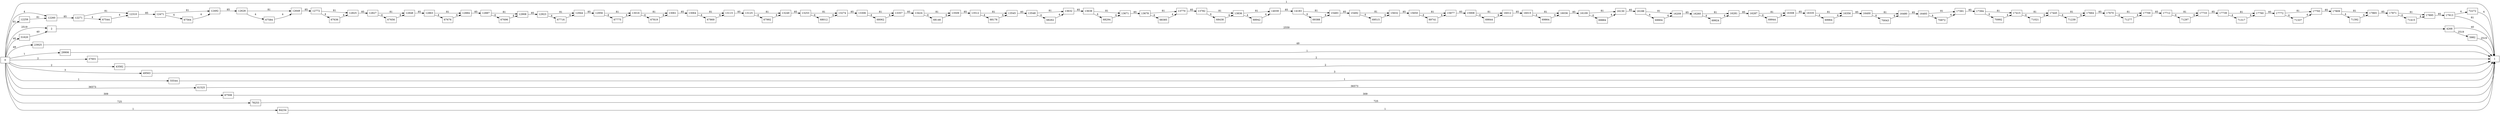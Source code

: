 digraph {
	graph [rankdir=LR]
	node [shape=rectangle]
	2 -> 4268 [label=2559]
	4268 -> 1 [label=40]
	4268 -> 5982 [label=2519]
	5982 -> 1 [label=2519]
	12259 -> 12260 [label=81]
	12260 -> 12271 [label=85]
	12271 -> 12310 [label=81]
	12271 -> 67544 [label=4]
	12310 -> 12471 [label=85]
	12471 -> 12492 [label=81]
	12471 -> 67564 [label=4]
	12492 -> 12628 [label=85]
	12628 -> 12649 [label=81]
	12628 -> 67584 [label=4]
	12649 -> 12772 [label=85]
	12772 -> 12825 [label=81]
	12772 -> 67636 [label=4]
	12825 -> 12827 [label=85]
	12827 -> 12848 [label=81]
	12827 -> 67656 [label=4]
	12848 -> 12863 [label=85]
	12863 -> 12884 [label=81]
	12863 -> 67676 [label=4]
	12884 -> 12887 [label=85]
	12887 -> 12908 [label=81]
	12887 -> 67696 [label=4]
	12908 -> 12923 [label=85]
	12923 -> 12944 [label=81]
	12923 -> 67716 [label=4]
	12944 -> 12956 [label=85]
	12956 -> 13016 [label=81]
	12956 -> 67775 [label=4]
	13016 -> 13061 [label=81]
	13016 -> 67819 [label=4]
	13061 -> 13064 [label=85]
	13064 -> 13115 [label=81]
	13064 -> 67869 [label=4]
	13115 -> 13125 [label=85]
	13125 -> 13249 [label=81]
	13125 -> 67992 [label=4]
	13249 -> 13253 [label=85]
	13253 -> 13274 [label=81]
	13253 -> 68012 [label=4]
	13274 -> 13306 [label=85]
	13306 -> 13357 [label=81]
	13306 -> 68062 [label=4]
	13357 -> 13424 [label=85]
	13424 -> 13509 [label=81]
	13424 -> 68146 [label=4]
	13509 -> 13512 [label=85]
	13512 -> 13545 [label=81]
	13512 -> 68178 [label=4]
	13545 -> 13548 [label=85]
	13548 -> 13632 [label=81]
	13548 -> 68262 [label=4]
	13632 -> 13638 [label=85]
	13638 -> 13671 [label=81]
	13638 -> 68294 [label=4]
	13671 -> 13678 [label=85]
	13678 -> 13770 [label=81]
	13678 -> 68385 [label=4]
	13770 -> 13782 [label=85]
	13782 -> 13836 [label=81]
	13782 -> 68438 [label=4]
	13836 -> 14039 [label=81]
	13836 -> 68942 [label=4]
	14039 -> 14183 [label=85]
	14183 -> 15483 [label=81]
	14183 -> 69388 [label=4]
	15483 -> 15492 [label=85]
	15492 -> 15632 [label=81]
	15492 -> 69515 [label=4]
	15632 -> 15650 [label=85]
	15650 -> 15877 [label=81]
	15650 -> 69741 [label=4]
	15877 -> 15908 [label=85]
	15908 -> 16012 [label=81]
	15908 -> 69844 [label=4]
	16012 -> 16015 [label=85]
	16015 -> 16036 [label=81]
	16015 -> 69864 [label=4]
	16036 -> 16109 [label=85]
	16109 -> 16130 [label=81]
	16109 -> 69884 [label=4]
	16130 -> 16188 [label=85]
	16188 -> 16209 [label=81]
	16188 -> 69904 [label=4]
	16209 -> 16260 [label=85]
	16260 -> 16281 [label=81]
	16260 -> 69924 [label=4]
	16281 -> 16287 [label=85]
	16287 -> 16308 [label=81]
	16287 -> 69944 [label=4]
	16308 -> 16335 [label=85]
	16335 -> 16356 [label=81]
	16335 -> 69964 [label=4]
	16356 -> 16400 [label=85]
	16400 -> 16480 [label=81]
	16400 -> 70043 [label=4]
	16480 -> 16493 [label=85]
	16493 -> 17391 [label=81]
	16493 -> 70972 [label=4]
	17391 -> 17394 [label=85]
	17394 -> 17415 [label=81]
	17394 -> 70992 [label=4]
	17415 -> 17445 [label=81]
	17415 -> 71021 [label=4]
	17445 -> 17664 [label=81]
	17445 -> 71239 [label=4]
	17664 -> 17670 [label=85]
	17670 -> 17709 [label=81]
	17670 -> 71277 [label=4]
	17709 -> 17712 [label=85]
	17712 -> 17733 [label=81]
	17712 -> 71297 [label=4]
	17733 -> 17739 [label=85]
	17739 -> 17760 [label=81]
	17739 -> 71317 [label=4]
	17760 -> 17772 [label=85]
	17772 -> 17793 [label=81]
	17772 -> 71337 [label=4]
	17793 -> 17809 [label=85]
	17809 -> 17865 [label=81]
	17809 -> 71392 [label=4]
	17865 -> 17871 [label=85]
	17871 -> 17895 [label=81]
	17871 -> 71415 [label=4]
	17895 -> 17913 [label=85]
	17913 -> 1 [label=81]
	17913 -> 72272 [label=4]
	23925 -> 1 [label=49]
	29906 -> 1 [label=1]
	31620 -> 2 [label=40]
	37601 -> 1 [label=2]
	43582 -> 1 [label=2]
	49563 -> 1 [label=3]
	55544 -> 1 [label=1]
	61525 -> 1 [label=36573]
	67506 -> 1 [label=309]
	67544 -> 12310 [label=4]
	67564 -> 12492 [label=4]
	67584 -> 12649 [label=4]
	67636 -> 12825 [label=4]
	67656 -> 12848 [label=4]
	67676 -> 12884 [label=4]
	67696 -> 12908 [label=4]
	67716 -> 12944 [label=4]
	67775 -> 13016 [label=4]
	67819 -> 13061 [label=4]
	67869 -> 13115 [label=4]
	67992 -> 13249 [label=4]
	68012 -> 13274 [label=4]
	68062 -> 13357 [label=4]
	68146 -> 13509 [label=4]
	68178 -> 13545 [label=4]
	68262 -> 13632 [label=4]
	68294 -> 13671 [label=4]
	68385 -> 13770 [label=4]
	68438 -> 13836 [label=4]
	68942 -> 14039 [label=4]
	69388 -> 15483 [label=4]
	69515 -> 15632 [label=4]
	69741 -> 15877 [label=4]
	69844 -> 16012 [label=4]
	69864 -> 16036 [label=4]
	69884 -> 16130 [label=4]
	69904 -> 16209 [label=4]
	69924 -> 16281 [label=4]
	69944 -> 16308 [label=4]
	69964 -> 16356 [label=4]
	70043 -> 16480 [label=4]
	70972 -> 17391 [label=4]
	70992 -> 17415 [label=4]
	71021 -> 17445 [label=4]
	71239 -> 17664 [label=4]
	71277 -> 17709 [label=4]
	71297 -> 17733 [label=4]
	71317 -> 17760 [label=4]
	71337 -> 17793 [label=4]
	71392 -> 17865 [label=4]
	71415 -> 17895 [label=4]
	72272 -> 1 [label=4]
	78253 -> 1 [label=725]
	84234 -> 1 [label=1]
	0 -> 2 [label=2519]
	0 -> 12260 [label=4]
	0 -> 1 [label=1]
	0 -> 12259 [label=81]
	0 -> 23925 [label=49]
	0 -> 29906 [label=1]
	0 -> 31620 [label=40]
	0 -> 37601 [label=2]
	0 -> 43582 [label=2]
	0 -> 49563 [label=3]
	0 -> 55544 [label=1]
	0 -> 61525 [label=36573]
	0 -> 67506 [label=309]
	0 -> 78253 [label=725]
	0 -> 84234 [label=1]
}
